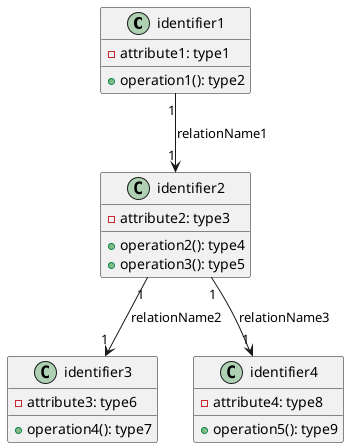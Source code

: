 @startuml
    class identifier1 {
        - attribute1: type1
        + operation1(): type2
    }

    class identifier2 {
        - attribute2: type3
        + operation2(): type4
        + operation3(): type5
    }

    class identifier3 {
        - attribute3: type6
        + operation4(): type7
    }

    class identifier4 {
        - attribute4: type8
        + operation5(): type9
    }

    identifier1 "1" --> "1" identifier2 : relationName1
    identifier2 "1" --> "1" identifier3 : relationName2
    identifier2 "1" --> "1" identifier4 : relationName3
@enduml